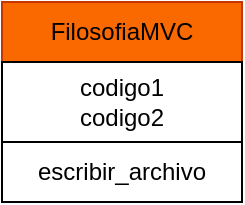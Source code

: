 <mxfile>
    <diagram id="-3bLLaBL46jhrDySAdyo" name="Página-1">
        <mxGraphModel dx="728" dy="451" grid="1" gridSize="10" guides="1" tooltips="1" connect="1" arrows="1" fold="1" page="1" pageScale="1" pageWidth="827" pageHeight="1169" math="0" shadow="0">
            <root>
                <mxCell id="0"/>
                <mxCell id="1" parent="0"/>
                <mxCell id="2" value="escribir_archivo" style="rounded=0;whiteSpace=wrap;html=1;" vertex="1" parent="1">
                    <mxGeometry x="310" y="130" width="120" height="30" as="geometry"/>
                </mxCell>
                <mxCell id="3" value="FilosofiaMVC" style="rounded=0;whiteSpace=wrap;html=1;fillColor=#fa6800;fontColor=#000000;strokeColor=#C73500;" vertex="1" parent="1">
                    <mxGeometry x="310" y="60" width="120" height="30" as="geometry"/>
                </mxCell>
                <mxCell id="4" value="codigo1&lt;br&gt;codigo2" style="rounded=0;whiteSpace=wrap;html=1;" vertex="1" parent="1">
                    <mxGeometry x="310" y="90" width="120" height="40" as="geometry"/>
                </mxCell>
            </root>
        </mxGraphModel>
    </diagram>
</mxfile>